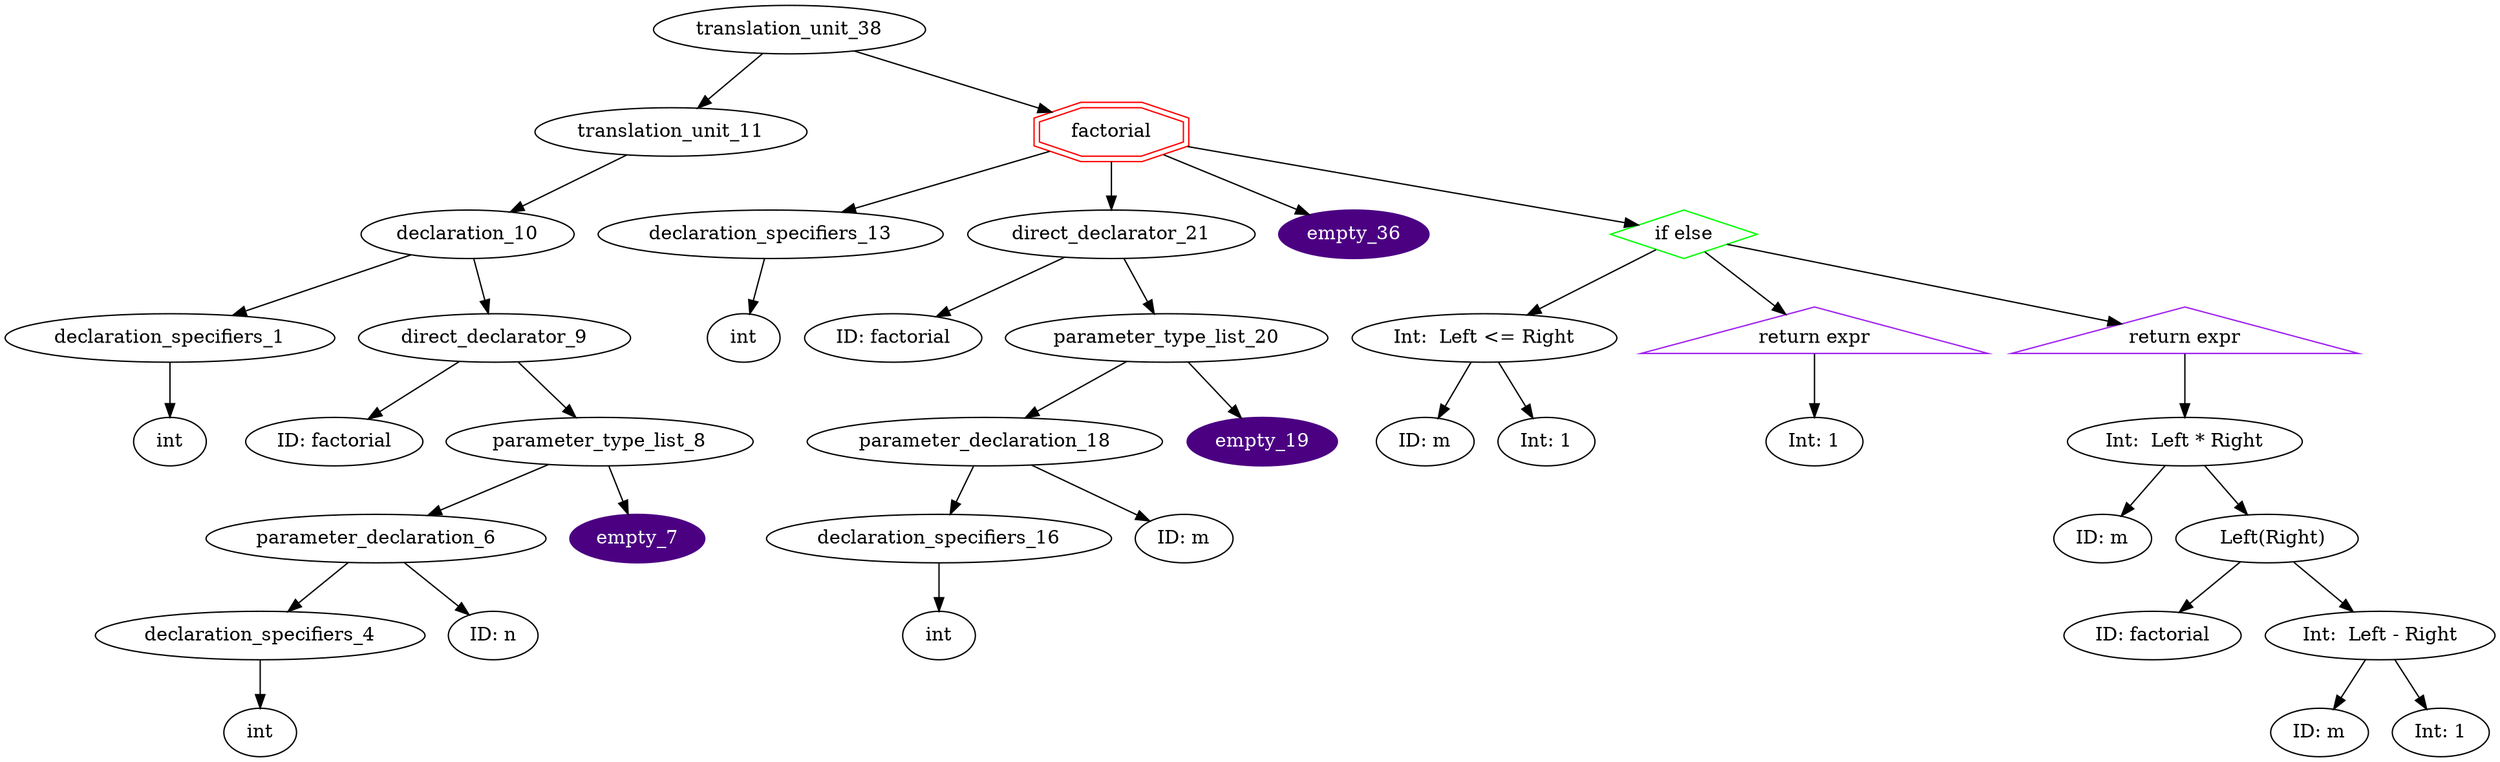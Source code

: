 digraph AST {
	translation_unit_38 -> translation_unit_11;
	translation_unit_11 -> declaration_10;
	declaration_10 [label="declaration_10"]
	declaration_10 -> declaration_specifiers_1;
	declaration_specifiers_1 [label="declaration_specifiers_1"]
	declaration_specifiers_1 -> type_specifier_0;
	type_specifier_0 [label="int"]
	declaration_10 -> direct_declarator_9;
	direct_declarator_9 -> identifier_2;
	identifier_2 [label="ID: factorial"]
	direct_declarator_9 -> parameter_type_list_8;
	parameter_type_list_8 -> parameter_declaration_6;
	parameter_declaration_6 -> declaration_specifiers_4;
	declaration_specifiers_4 [label="declaration_specifiers_4"]
	declaration_specifiers_4 -> type_specifier_3;
	type_specifier_3 [label="int"]
	parameter_declaration_6 -> identifier_5;
	identifier_5 [label="ID: n"]
	parameter_type_list_8 -> empty_7;
	empty_7 [style=filled,color=indigo,fontcolor=white]
	translation_unit_38 -> function_definition_37;
	function_definition_37 [shape=doubleoctagon,color=red,label="factorial"]
	function_definition_37 -> declaration_specifiers_13;
	declaration_specifiers_13 [label="declaration_specifiers_13"]
	declaration_specifiers_13 -> type_specifier_12;
	type_specifier_12 [label="int"]
	function_definition_37 -> direct_declarator_21;
	direct_declarator_21 -> identifier_14;
	identifier_14 [label="ID: factorial"]
	direct_declarator_21 -> parameter_type_list_20;
	parameter_type_list_20 -> parameter_declaration_18;
	parameter_declaration_18 -> declaration_specifiers_16;
	declaration_specifiers_16 [label="declaration_specifiers_16"]
	declaration_specifiers_16 -> type_specifier_15;
	type_specifier_15 [label="int"]
	parameter_declaration_18 -> identifier_17;
	identifier_17 [label="ID: m"]
	parameter_type_list_20 -> empty_19;
	empty_19 [style=filled,color=indigo,fontcolor=white]
	function_definition_37 -> empty_36;
	empty_36 [style=filled,color=indigo,fontcolor=white]
	function_definition_37 -> selection_statement_35;
	selection_statement_35 [shape=diamond,color=green,label="if else"]
	selection_statement_35 -> equality_expression_24;
	equality_expression_24 [label="Int:  Left <= Right"]
	equality_expression_24 -> identifier_22;
	identifier_22 [label="ID: m"]
	equality_expression_24 -> constant_23;
	constant_23 [label="Int: 1"]
	selection_statement_35 -> jump_statement_26;
	jump_statement_26 [shape = triangle,color=purple,label="return expr"]
	jump_statement_26 -> constant_25;
	constant_25 [label="Int: 1"]
	selection_statement_35 -> jump_statement_34;
	jump_statement_34 [shape = triangle,color=purple,label="return expr"]
	jump_statement_34 -> operator_expression_33;
	operator_expression_33 [label="Int:  Left * Right"]
	operator_expression_33 -> identifier_27;
	identifier_27 [label="ID: m"]
	operator_expression_33 -> postfix_expression_32;
	postfix_expression_32 [label="  Left(Right)"]
	postfix_expression_32 -> identifier_28;
	identifier_28 [label="ID: factorial"]
	postfix_expression_32 -> operator_expression_31;
	operator_expression_31 [label="Int:  Left - Right"]
	operator_expression_31 -> identifier_29;
	identifier_29 [label="ID: m"]
	operator_expression_31 -> constant_30;
	constant_30 [label="Int: 1"]
}
